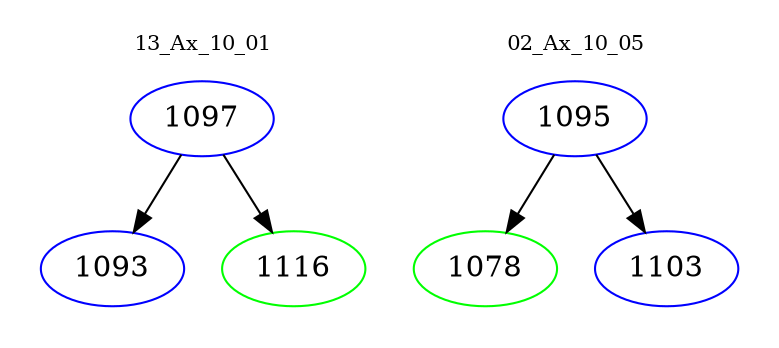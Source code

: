 digraph{
subgraph cluster_0 {
color = white
label = "13_Ax_10_01";
fontsize=10;
T0_1097 [label="1097", color="blue"]
T0_1097 -> T0_1093 [color="black"]
T0_1093 [label="1093", color="blue"]
T0_1097 -> T0_1116 [color="black"]
T0_1116 [label="1116", color="green"]
}
subgraph cluster_1 {
color = white
label = "02_Ax_10_05";
fontsize=10;
T1_1095 [label="1095", color="blue"]
T1_1095 -> T1_1078 [color="black"]
T1_1078 [label="1078", color="green"]
T1_1095 -> T1_1103 [color="black"]
T1_1103 [label="1103", color="blue"]
}
}
